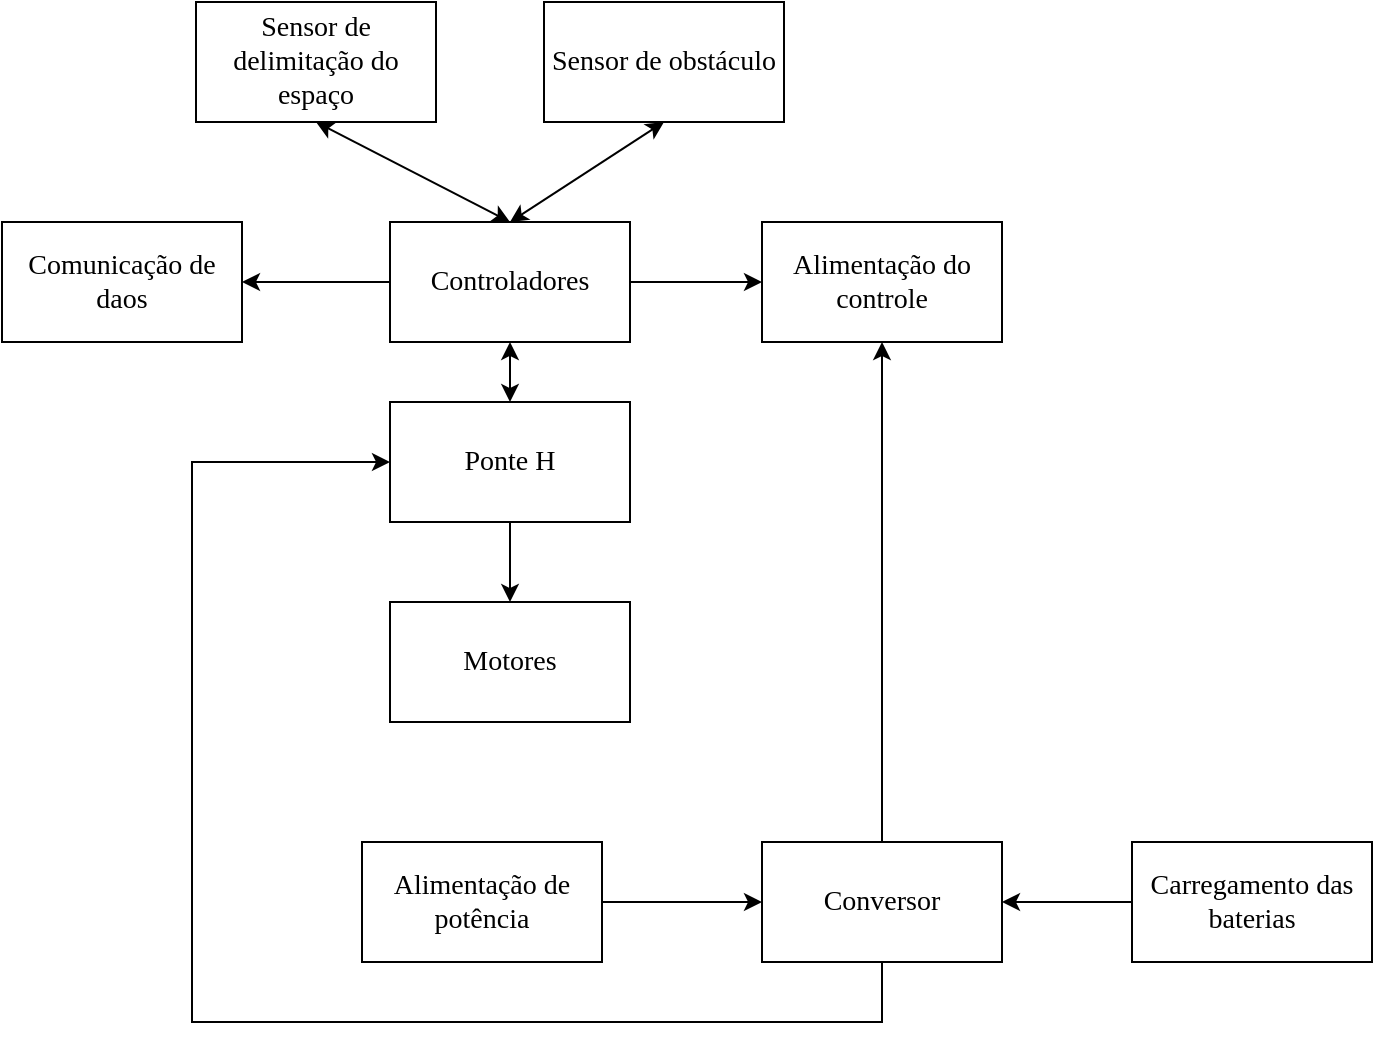 <mxfile version="17.4.6" type="github" pages="2">
  <diagram id="eAf6we7HFUDRdoNTurvY" name="geral">
    <mxGraphModel dx="2302" dy="832" grid="1" gridSize="10" guides="1" tooltips="1" connect="1" arrows="1" fold="1" page="1" pageScale="1" pageWidth="827" pageHeight="1169" math="0" shadow="0">
      <root>
        <mxCell id="0" />
        <mxCell id="1" parent="0" />
        <mxCell id="HtoSLRo9wJaPpnQRnlQ6-1" value="Sensor de delimitação do espaço" style="rounded=0;whiteSpace=wrap;html=1;fontSize=14;fontFamily=Georgia;" vertex="1" parent="1">
          <mxGeometry x="182" y="80" width="120" height="60" as="geometry" />
        </mxCell>
        <mxCell id="HtoSLRo9wJaPpnQRnlQ6-3" value="Sensor de obstáculo" style="rounded=0;whiteSpace=wrap;html=1;fontSize=14;fontFamily=Georgia;" vertex="1" parent="1">
          <mxGeometry x="356" y="80" width="120" height="60" as="geometry" />
        </mxCell>
        <mxCell id="HtoSLRo9wJaPpnQRnlQ6-27" style="edgeStyle=orthogonalEdgeStyle;rounded=0;orthogonalLoop=1;jettySize=auto;html=1;exitX=1;exitY=0.5;exitDx=0;exitDy=0;entryX=0;entryY=0.5;entryDx=0;entryDy=0;fontFamily=Georgia;fontSize=14;strokeColor=#000000;strokeWidth=1;" edge="1" parent="1" source="HtoSLRo9wJaPpnQRnlQ6-4" target="HtoSLRo9wJaPpnQRnlQ6-7">
          <mxGeometry relative="1" as="geometry" />
        </mxCell>
        <mxCell id="HtoSLRo9wJaPpnQRnlQ6-30" style="edgeStyle=orthogonalEdgeStyle;rounded=0;orthogonalLoop=1;jettySize=auto;html=1;exitX=0;exitY=0.5;exitDx=0;exitDy=0;entryX=1;entryY=0.5;entryDx=0;entryDy=0;fontFamily=Georgia;fontSize=14;strokeColor=#000000;strokeWidth=1;" edge="1" parent="1" source="HtoSLRo9wJaPpnQRnlQ6-4" target="HtoSLRo9wJaPpnQRnlQ6-6">
          <mxGeometry relative="1" as="geometry" />
        </mxCell>
        <mxCell id="HtoSLRo9wJaPpnQRnlQ6-4" value="Controladores" style="rounded=0;whiteSpace=wrap;html=1;fontSize=14;fontFamily=Georgia;" vertex="1" parent="1">
          <mxGeometry x="279" y="190" width="120" height="60" as="geometry" />
        </mxCell>
        <mxCell id="HtoSLRo9wJaPpnQRnlQ6-32" style="edgeStyle=orthogonalEdgeStyle;rounded=0;orthogonalLoop=1;jettySize=auto;html=1;exitX=0.5;exitY=1;exitDx=0;exitDy=0;entryX=0.5;entryY=0;entryDx=0;entryDy=0;fontFamily=Georgia;fontSize=14;strokeColor=#000000;strokeWidth=1;" edge="1" parent="1" source="HtoSLRo9wJaPpnQRnlQ6-5" target="HtoSLRo9wJaPpnQRnlQ6-12">
          <mxGeometry relative="1" as="geometry" />
        </mxCell>
        <mxCell id="HtoSLRo9wJaPpnQRnlQ6-5" value="Ponte H" style="rounded=0;whiteSpace=wrap;html=1;fontSize=14;fontFamily=Georgia;" vertex="1" parent="1">
          <mxGeometry x="279" y="280" width="120" height="60" as="geometry" />
        </mxCell>
        <mxCell id="HtoSLRo9wJaPpnQRnlQ6-6" value="Comunicação de daos" style="rounded=0;whiteSpace=wrap;html=1;fontSize=14;fontFamily=Georgia;" vertex="1" parent="1">
          <mxGeometry x="85" y="190" width="120" height="60" as="geometry" />
        </mxCell>
        <mxCell id="HtoSLRo9wJaPpnQRnlQ6-7" value="Alimentação do controle" style="rounded=0;whiteSpace=wrap;html=1;fontSize=14;fontFamily=Georgia;" vertex="1" parent="1">
          <mxGeometry x="465" y="190" width="120" height="60" as="geometry" />
        </mxCell>
        <mxCell id="HtoSLRo9wJaPpnQRnlQ6-35" style="edgeStyle=orthogonalEdgeStyle;rounded=0;orthogonalLoop=1;jettySize=auto;html=1;exitX=0.5;exitY=1;exitDx=0;exitDy=0;fontFamily=Georgia;fontSize=14;strokeColor=#000000;strokeWidth=1;entryX=0;entryY=0.5;entryDx=0;entryDy=0;" edge="1" parent="1" source="HtoSLRo9wJaPpnQRnlQ6-10" target="HtoSLRo9wJaPpnQRnlQ6-5">
          <mxGeometry relative="1" as="geometry">
            <mxPoint x="190" y="310" as="targetPoint" />
            <Array as="points">
              <mxPoint x="525" y="590" />
              <mxPoint x="180" y="590" />
              <mxPoint x="180" y="310" />
            </Array>
          </mxGeometry>
        </mxCell>
        <mxCell id="HtoSLRo9wJaPpnQRnlQ6-10" value="Conversor" style="rounded=0;whiteSpace=wrap;html=1;fontSize=14;fontFamily=Georgia;" vertex="1" parent="1">
          <mxGeometry x="465" y="500" width="120" height="60" as="geometry" />
        </mxCell>
        <mxCell id="HtoSLRo9wJaPpnQRnlQ6-34" style="edgeStyle=orthogonalEdgeStyle;rounded=0;orthogonalLoop=1;jettySize=auto;html=1;exitX=0;exitY=0.5;exitDx=0;exitDy=0;entryX=1;entryY=0.5;entryDx=0;entryDy=0;fontFamily=Georgia;fontSize=14;strokeColor=#000000;strokeWidth=1;" edge="1" parent="1" source="HtoSLRo9wJaPpnQRnlQ6-11" target="HtoSLRo9wJaPpnQRnlQ6-10">
          <mxGeometry relative="1" as="geometry" />
        </mxCell>
        <mxCell id="HtoSLRo9wJaPpnQRnlQ6-11" value="Carregamento das baterias" style="rounded=0;whiteSpace=wrap;html=1;fontSize=14;fontFamily=Georgia;" vertex="1" parent="1">
          <mxGeometry x="650" y="500" width="120" height="60" as="geometry" />
        </mxCell>
        <mxCell id="HtoSLRo9wJaPpnQRnlQ6-12" value="Motores" style="rounded=0;whiteSpace=wrap;html=1;fontSize=14;fontFamily=Georgia;" vertex="1" parent="1">
          <mxGeometry x="279" y="380" width="120" height="60" as="geometry" />
        </mxCell>
        <mxCell id="HtoSLRo9wJaPpnQRnlQ6-33" style="edgeStyle=orthogonalEdgeStyle;rounded=0;orthogonalLoop=1;jettySize=auto;html=1;exitX=1;exitY=0.5;exitDx=0;exitDy=0;entryX=0;entryY=0.5;entryDx=0;entryDy=0;fontFamily=Georgia;fontSize=14;strokeColor=#000000;strokeWidth=1;" edge="1" parent="1" source="HtoSLRo9wJaPpnQRnlQ6-13" target="HtoSLRo9wJaPpnQRnlQ6-10">
          <mxGeometry relative="1" as="geometry" />
        </mxCell>
        <mxCell id="HtoSLRo9wJaPpnQRnlQ6-13" value="Alimentação de potência" style="rounded=0;whiteSpace=wrap;html=1;fontSize=14;fontFamily=Georgia;" vertex="1" parent="1">
          <mxGeometry x="265" y="500" width="120" height="60" as="geometry" />
        </mxCell>
        <mxCell id="HtoSLRo9wJaPpnQRnlQ6-24" value="" style="endArrow=classic;startArrow=classic;html=1;rounded=0;fontFamily=Georgia;fontSize=14;strokeColor=#000000;strokeWidth=1;entryX=0.5;entryY=1;entryDx=0;entryDy=0;exitX=0.5;exitY=0;exitDx=0;exitDy=0;" edge="1" parent="1" source="HtoSLRo9wJaPpnQRnlQ6-4" target="HtoSLRo9wJaPpnQRnlQ6-1">
          <mxGeometry width="50" height="50" relative="1" as="geometry">
            <mxPoint x="175" y="220" as="sourcePoint" />
            <mxPoint x="225" y="170" as="targetPoint" />
          </mxGeometry>
        </mxCell>
        <mxCell id="HtoSLRo9wJaPpnQRnlQ6-25" value="" style="endArrow=classic;startArrow=classic;html=1;rounded=0;fontFamily=Georgia;fontSize=14;strokeColor=#000000;strokeWidth=1;entryX=0.5;entryY=1;entryDx=0;entryDy=0;exitX=0.5;exitY=0;exitDx=0;exitDy=0;" edge="1" parent="1" source="HtoSLRo9wJaPpnQRnlQ6-4" target="HtoSLRo9wJaPpnQRnlQ6-3">
          <mxGeometry width="50" height="50" relative="1" as="geometry">
            <mxPoint x="305" y="410" as="sourcePoint" />
            <mxPoint x="355" y="360" as="targetPoint" />
          </mxGeometry>
        </mxCell>
        <mxCell id="HtoSLRo9wJaPpnQRnlQ6-28" value="" style="endArrow=classic;html=1;rounded=0;fontFamily=Georgia;fontSize=14;strokeColor=#000000;strokeWidth=1;entryX=0.5;entryY=1;entryDx=0;entryDy=0;exitX=0.5;exitY=0;exitDx=0;exitDy=0;" edge="1" parent="1" source="HtoSLRo9wJaPpnQRnlQ6-10" target="HtoSLRo9wJaPpnQRnlQ6-7">
          <mxGeometry width="50" height="50" relative="1" as="geometry">
            <mxPoint x="305" y="410" as="sourcePoint" />
            <mxPoint x="355" y="360" as="targetPoint" />
          </mxGeometry>
        </mxCell>
        <mxCell id="HtoSLRo9wJaPpnQRnlQ6-31" value="" style="endArrow=classic;startArrow=classic;html=1;rounded=0;fontFamily=Georgia;fontSize=14;strokeColor=#000000;strokeWidth=1;entryX=0.5;entryY=1;entryDx=0;entryDy=0;exitX=0.5;exitY=0;exitDx=0;exitDy=0;" edge="1" parent="1" source="HtoSLRo9wJaPpnQRnlQ6-5" target="HtoSLRo9wJaPpnQRnlQ6-4">
          <mxGeometry width="50" height="50" relative="1" as="geometry">
            <mxPoint x="315" y="410" as="sourcePoint" />
            <mxPoint x="365" y="360" as="targetPoint" />
          </mxGeometry>
        </mxCell>
      </root>
    </mxGraphModel>
  </diagram>
  <diagram name="especifico" id="z0aKSJ_pqMHbzz3HELGv">
    <mxGraphModel dx="2302" dy="832" grid="1" gridSize="10" guides="1" tooltips="1" connect="1" arrows="1" fold="1" page="1" pageScale="1" pageWidth="827" pageHeight="1169" math="0" shadow="0">
      <root>
        <mxCell id="2iu9K6nbXqO10WypyM0g-0" />
        <mxCell id="2iu9K6nbXqO10WypyM0g-1" parent="2iu9K6nbXqO10WypyM0g-0" />
        <mxCell id="2iu9K6nbXqO10WypyM0g-2" value="Sensor de delimitação do espaço" style="rounded=0;whiteSpace=wrap;html=1;fontSize=14;fontFamily=Georgia;" vertex="1" parent="2iu9K6nbXqO10WypyM0g-1">
          <mxGeometry x="182" y="80" width="120" height="60" as="geometry" />
        </mxCell>
        <mxCell id="2iu9K6nbXqO10WypyM0g-3" value="Sensor de obstáculo" style="rounded=0;whiteSpace=wrap;html=1;fontSize=14;fontFamily=Georgia;" vertex="1" parent="2iu9K6nbXqO10WypyM0g-1">
          <mxGeometry x="356" y="80" width="120" height="60" as="geometry" />
        </mxCell>
        <mxCell id="2iu9K6nbXqO10WypyM0g-4" style="edgeStyle=orthogonalEdgeStyle;rounded=0;orthogonalLoop=1;jettySize=auto;html=1;exitX=1;exitY=0.5;exitDx=0;exitDy=0;entryX=0;entryY=0.5;entryDx=0;entryDy=0;fontFamily=Georgia;fontSize=14;strokeColor=#000000;strokeWidth=1;" edge="1" parent="2iu9K6nbXqO10WypyM0g-1" source="2iu9K6nbXqO10WypyM0g-6" target="2iu9K6nbXqO10WypyM0g-10">
          <mxGeometry relative="1" as="geometry" />
        </mxCell>
        <mxCell id="2iu9K6nbXqO10WypyM0g-5" style="edgeStyle=orthogonalEdgeStyle;rounded=0;orthogonalLoop=1;jettySize=auto;html=1;exitX=0;exitY=0.5;exitDx=0;exitDy=0;entryX=1;entryY=0.5;entryDx=0;entryDy=0;fontFamily=Georgia;fontSize=14;strokeColor=#000000;strokeWidth=1;" edge="1" parent="2iu9K6nbXqO10WypyM0g-1" source="2iu9K6nbXqO10WypyM0g-6" target="2iu9K6nbXqO10WypyM0g-9">
          <mxGeometry relative="1" as="geometry" />
        </mxCell>
        <mxCell id="2iu9K6nbXqO10WypyM0g-6" value="Controladores" style="rounded=0;whiteSpace=wrap;html=1;fontSize=14;fontFamily=Georgia;" vertex="1" parent="2iu9K6nbXqO10WypyM0g-1">
          <mxGeometry x="279" y="190" width="120" height="60" as="geometry" />
        </mxCell>
        <mxCell id="2iu9K6nbXqO10WypyM0g-7" style="edgeStyle=orthogonalEdgeStyle;rounded=0;orthogonalLoop=1;jettySize=auto;html=1;exitX=0.5;exitY=1;exitDx=0;exitDy=0;entryX=0.5;entryY=0;entryDx=0;entryDy=0;fontFamily=Georgia;fontSize=14;strokeColor=#000000;strokeWidth=1;" edge="1" parent="2iu9K6nbXqO10WypyM0g-1" source="2iu9K6nbXqO10WypyM0g-8" target="2iu9K6nbXqO10WypyM0g-15">
          <mxGeometry relative="1" as="geometry" />
        </mxCell>
        <mxCell id="2iu9K6nbXqO10WypyM0g-8" value="Ponte H" style="rounded=0;whiteSpace=wrap;html=1;fontSize=14;fontFamily=Georgia;" vertex="1" parent="2iu9K6nbXqO10WypyM0g-1">
          <mxGeometry x="279" y="280" width="120" height="60" as="geometry" />
        </mxCell>
        <mxCell id="2iu9K6nbXqO10WypyM0g-9" value="Comunicação de daos" style="rounded=0;whiteSpace=wrap;html=1;fontSize=14;fontFamily=Georgia;" vertex="1" parent="2iu9K6nbXqO10WypyM0g-1">
          <mxGeometry x="85" y="190" width="120" height="60" as="geometry" />
        </mxCell>
        <mxCell id="2iu9K6nbXqO10WypyM0g-10" value="Alimentação do controle" style="rounded=0;whiteSpace=wrap;html=1;fontSize=14;fontFamily=Georgia;" vertex="1" parent="2iu9K6nbXqO10WypyM0g-1">
          <mxGeometry x="465" y="190" width="120" height="60" as="geometry" />
        </mxCell>
        <mxCell id="2iu9K6nbXqO10WypyM0g-11" style="edgeStyle=orthogonalEdgeStyle;rounded=0;orthogonalLoop=1;jettySize=auto;html=1;exitX=0.5;exitY=1;exitDx=0;exitDy=0;fontFamily=Georgia;fontSize=14;strokeColor=#000000;strokeWidth=1;entryX=0;entryY=0.5;entryDx=0;entryDy=0;" edge="1" parent="2iu9K6nbXqO10WypyM0g-1" source="2iu9K6nbXqO10WypyM0g-12" target="2iu9K6nbXqO10WypyM0g-8">
          <mxGeometry relative="1" as="geometry">
            <mxPoint x="190" y="310" as="targetPoint" />
            <Array as="points">
              <mxPoint x="525" y="590" />
              <mxPoint x="180" y="590" />
              <mxPoint x="180" y="310" />
            </Array>
          </mxGeometry>
        </mxCell>
        <mxCell id="2iu9K6nbXqO10WypyM0g-12" value="Conversor" style="rounded=0;whiteSpace=wrap;html=1;fontSize=14;fontFamily=Georgia;" vertex="1" parent="2iu9K6nbXqO10WypyM0g-1">
          <mxGeometry x="465" y="500" width="120" height="60" as="geometry" />
        </mxCell>
        <mxCell id="2iu9K6nbXqO10WypyM0g-13" style="edgeStyle=orthogonalEdgeStyle;rounded=0;orthogonalLoop=1;jettySize=auto;html=1;exitX=0;exitY=0.5;exitDx=0;exitDy=0;entryX=1;entryY=0.5;entryDx=0;entryDy=0;fontFamily=Georgia;fontSize=14;strokeColor=#000000;strokeWidth=1;" edge="1" parent="2iu9K6nbXqO10WypyM0g-1" source="2iu9K6nbXqO10WypyM0g-14" target="2iu9K6nbXqO10WypyM0g-12">
          <mxGeometry relative="1" as="geometry" />
        </mxCell>
        <mxCell id="2iu9K6nbXqO10WypyM0g-14" value="Carregamento das baterias" style="rounded=0;whiteSpace=wrap;html=1;fontSize=14;fontFamily=Georgia;" vertex="1" parent="2iu9K6nbXqO10WypyM0g-1">
          <mxGeometry x="650" y="500" width="120" height="60" as="geometry" />
        </mxCell>
        <mxCell id="2iu9K6nbXqO10WypyM0g-15" value="Motores" style="rounded=0;whiteSpace=wrap;html=1;fontSize=14;fontFamily=Georgia;" vertex="1" parent="2iu9K6nbXqO10WypyM0g-1">
          <mxGeometry x="279" y="380" width="120" height="60" as="geometry" />
        </mxCell>
        <mxCell id="2iu9K6nbXqO10WypyM0g-16" style="edgeStyle=orthogonalEdgeStyle;rounded=0;orthogonalLoop=1;jettySize=auto;html=1;exitX=1;exitY=0.5;exitDx=0;exitDy=0;entryX=0;entryY=0.5;entryDx=0;entryDy=0;fontFamily=Georgia;fontSize=14;strokeColor=#000000;strokeWidth=1;" edge="1" parent="2iu9K6nbXqO10WypyM0g-1" source="2iu9K6nbXqO10WypyM0g-17" target="2iu9K6nbXqO10WypyM0g-12">
          <mxGeometry relative="1" as="geometry" />
        </mxCell>
        <mxCell id="2iu9K6nbXqO10WypyM0g-17" value="Alimentação de potência" style="rounded=0;whiteSpace=wrap;html=1;fontSize=14;fontFamily=Georgia;" vertex="1" parent="2iu9K6nbXqO10WypyM0g-1">
          <mxGeometry x="265" y="500" width="120" height="60" as="geometry" />
        </mxCell>
        <mxCell id="2iu9K6nbXqO10WypyM0g-18" value="" style="endArrow=classic;startArrow=classic;html=1;rounded=0;fontFamily=Georgia;fontSize=14;strokeColor=#000000;strokeWidth=1;entryX=0.5;entryY=1;entryDx=0;entryDy=0;exitX=0.5;exitY=0;exitDx=0;exitDy=0;" edge="1" parent="2iu9K6nbXqO10WypyM0g-1" source="2iu9K6nbXqO10WypyM0g-6" target="2iu9K6nbXqO10WypyM0g-2">
          <mxGeometry width="50" height="50" relative="1" as="geometry">
            <mxPoint x="175" y="220" as="sourcePoint" />
            <mxPoint x="225" y="170" as="targetPoint" />
          </mxGeometry>
        </mxCell>
        <mxCell id="2iu9K6nbXqO10WypyM0g-19" value="" style="endArrow=classic;startArrow=classic;html=1;rounded=0;fontFamily=Georgia;fontSize=14;strokeColor=#000000;strokeWidth=1;entryX=0.5;entryY=1;entryDx=0;entryDy=0;exitX=0.5;exitY=0;exitDx=0;exitDy=0;" edge="1" parent="2iu9K6nbXqO10WypyM0g-1" source="2iu9K6nbXqO10WypyM0g-6" target="2iu9K6nbXqO10WypyM0g-3">
          <mxGeometry width="50" height="50" relative="1" as="geometry">
            <mxPoint x="305" y="410" as="sourcePoint" />
            <mxPoint x="355" y="360" as="targetPoint" />
          </mxGeometry>
        </mxCell>
        <mxCell id="2iu9K6nbXqO10WypyM0g-20" value="" style="endArrow=classic;html=1;rounded=0;fontFamily=Georgia;fontSize=14;strokeColor=#000000;strokeWidth=1;entryX=0.5;entryY=1;entryDx=0;entryDy=0;exitX=0.5;exitY=0;exitDx=0;exitDy=0;" edge="1" parent="2iu9K6nbXqO10WypyM0g-1" source="2iu9K6nbXqO10WypyM0g-12" target="2iu9K6nbXqO10WypyM0g-10">
          <mxGeometry width="50" height="50" relative="1" as="geometry">
            <mxPoint x="305" y="410" as="sourcePoint" />
            <mxPoint x="355" y="360" as="targetPoint" />
          </mxGeometry>
        </mxCell>
        <mxCell id="2iu9K6nbXqO10WypyM0g-21" value="" style="endArrow=classic;startArrow=classic;html=1;rounded=0;fontFamily=Georgia;fontSize=14;strokeColor=#000000;strokeWidth=1;entryX=0.5;entryY=1;entryDx=0;entryDy=0;exitX=0.5;exitY=0;exitDx=0;exitDy=0;" edge="1" parent="2iu9K6nbXqO10WypyM0g-1" source="2iu9K6nbXqO10WypyM0g-8" target="2iu9K6nbXqO10WypyM0g-6">
          <mxGeometry width="50" height="50" relative="1" as="geometry">
            <mxPoint x="315" y="410" as="sourcePoint" />
            <mxPoint x="365" y="360" as="targetPoint" />
          </mxGeometry>
        </mxCell>
      </root>
    </mxGraphModel>
  </diagram>
</mxfile>
